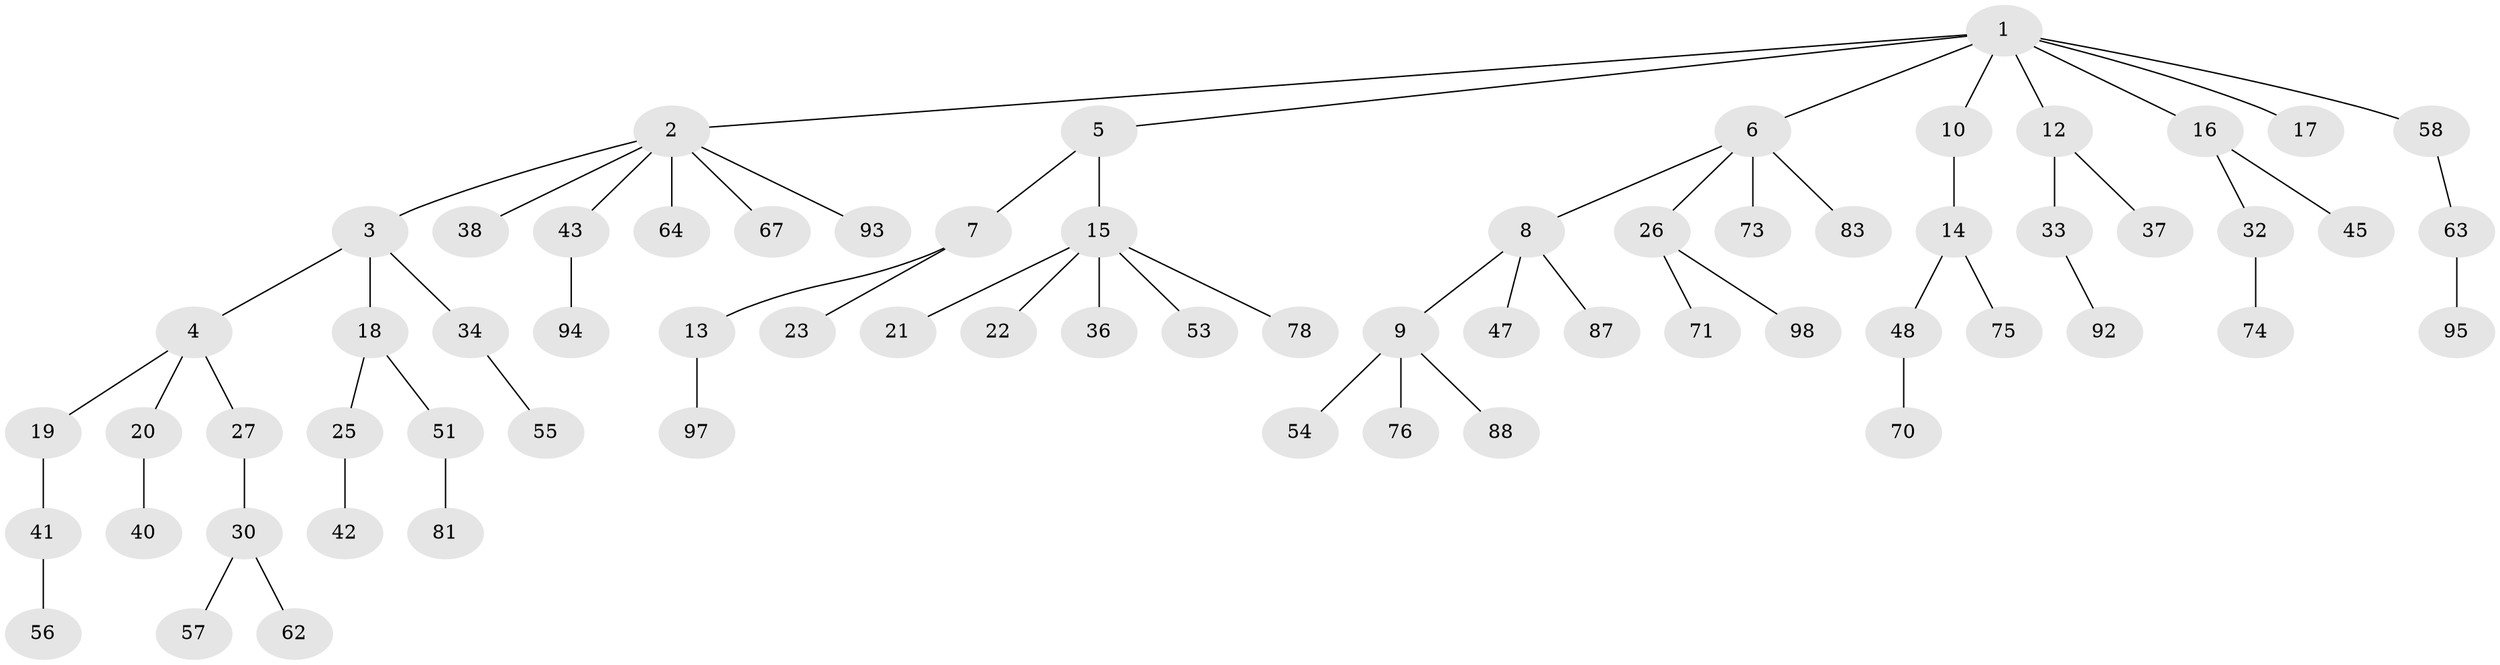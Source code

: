 // original degree distribution, {9: 0.01, 3: 0.15, 4: 0.07, 5: 0.02, 2: 0.26, 1: 0.48, 6: 0.01}
// Generated by graph-tools (version 1.1) at 2025/11/02/21/25 10:11:10]
// undirected, 67 vertices, 66 edges
graph export_dot {
graph [start="1"]
  node [color=gray90,style=filled];
  1 [super="+65"];
  2 [super="+35"];
  3;
  4 [super="+52"];
  5 [super="+60"];
  6 [super="+24"];
  7 [super="+11"];
  8 [super="+79"];
  9 [super="+49"];
  10 [super="+80"];
  12 [super="+44"];
  13 [super="+82"];
  14 [super="+28"];
  15 [super="+29"];
  16 [super="+69"];
  17 [super="+59"];
  18 [super="+85"];
  19;
  20;
  21;
  22;
  23;
  25;
  26 [super="+39"];
  27 [super="+77"];
  30 [super="+31"];
  32 [super="+68"];
  33 [super="+72"];
  34 [super="+86"];
  36 [super="+61"];
  37;
  38;
  40;
  41 [super="+50"];
  42 [super="+46"];
  43;
  45;
  47;
  48 [super="+96"];
  51;
  53 [super="+99"];
  54 [super="+100"];
  55 [super="+89"];
  56;
  57 [super="+66"];
  58;
  62;
  63;
  64;
  67;
  70 [super="+90"];
  71;
  73;
  74 [super="+91"];
  75 [super="+84"];
  76;
  78;
  81;
  83;
  87;
  88;
  92;
  93;
  94;
  95;
  97;
  98;
  1 -- 2;
  1 -- 5;
  1 -- 6;
  1 -- 10;
  1 -- 12;
  1 -- 16;
  1 -- 17;
  1 -- 58;
  2 -- 3;
  2 -- 64;
  2 -- 67;
  2 -- 38;
  2 -- 43;
  2 -- 93;
  3 -- 4;
  3 -- 18;
  3 -- 34;
  4 -- 19;
  4 -- 20;
  4 -- 27;
  5 -- 7;
  5 -- 15;
  6 -- 8;
  6 -- 83;
  6 -- 73;
  6 -- 26;
  7 -- 23;
  7 -- 13;
  8 -- 9;
  8 -- 47;
  8 -- 87;
  9 -- 54;
  9 -- 88;
  9 -- 76;
  10 -- 14;
  12 -- 33;
  12 -- 37;
  13 -- 97;
  14 -- 48;
  14 -- 75;
  15 -- 21;
  15 -- 22;
  15 -- 78;
  15 -- 36;
  15 -- 53;
  16 -- 32;
  16 -- 45;
  18 -- 25;
  18 -- 51;
  19 -- 41;
  20 -- 40;
  25 -- 42;
  26 -- 98;
  26 -- 71;
  27 -- 30;
  30 -- 57;
  30 -- 62;
  32 -- 74;
  33 -- 92;
  34 -- 55;
  41 -- 56;
  43 -- 94;
  48 -- 70;
  51 -- 81;
  58 -- 63;
  63 -- 95;
}
